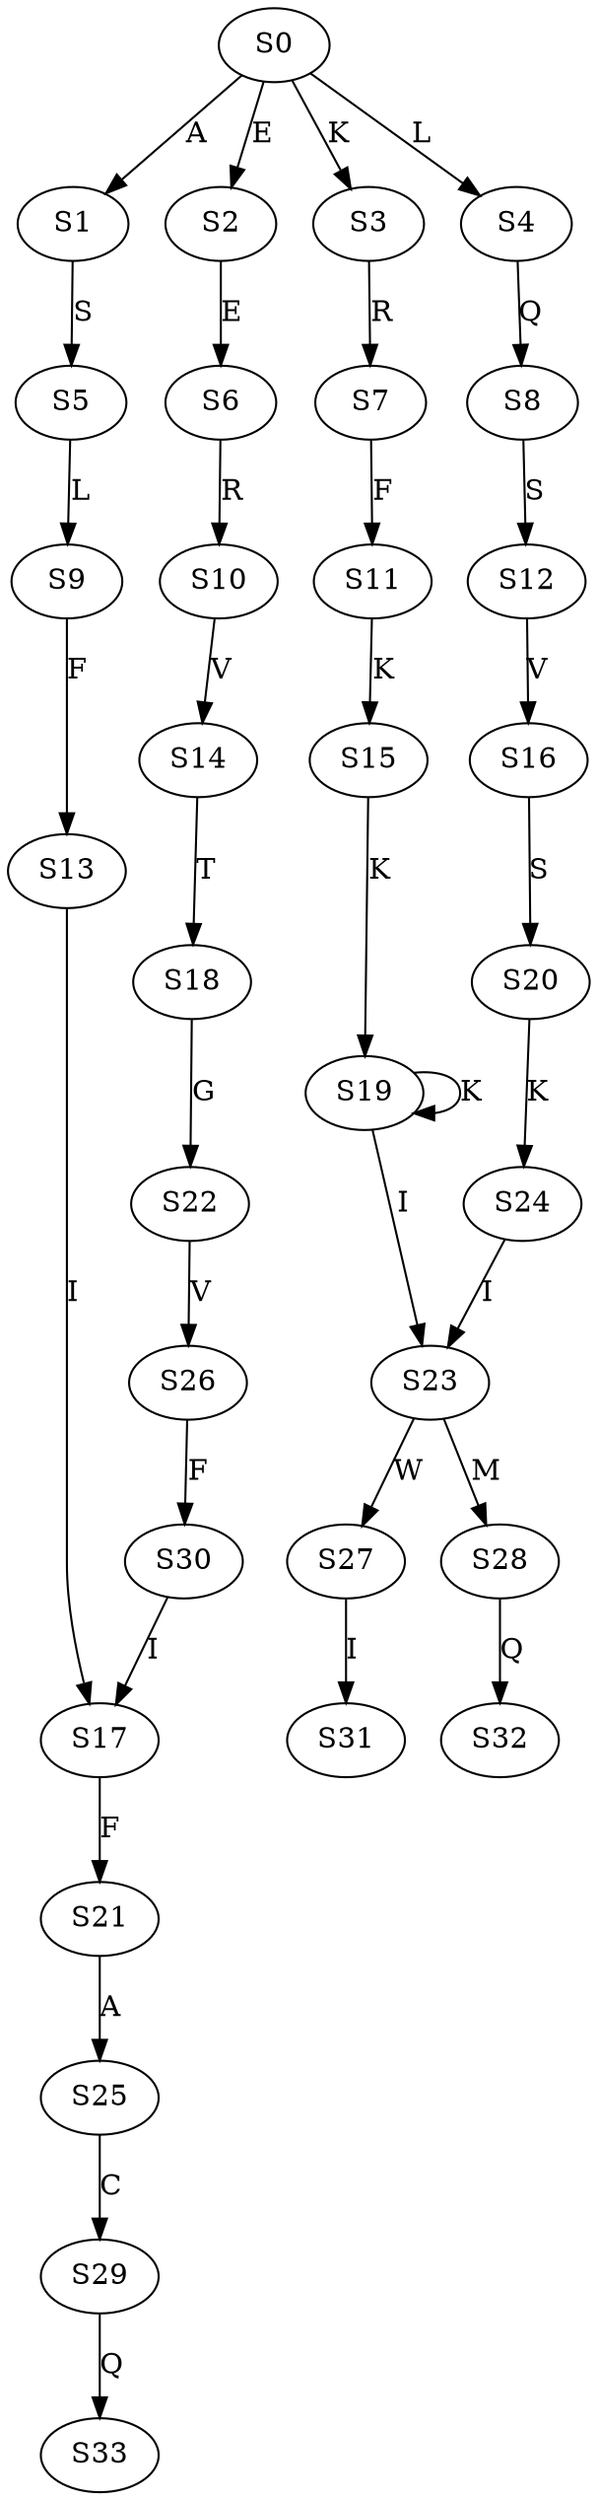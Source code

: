 strict digraph  {
	S0 -> S1 [ label = A ];
	S0 -> S2 [ label = E ];
	S0 -> S3 [ label = K ];
	S0 -> S4 [ label = L ];
	S1 -> S5 [ label = S ];
	S2 -> S6 [ label = E ];
	S3 -> S7 [ label = R ];
	S4 -> S8 [ label = Q ];
	S5 -> S9 [ label = L ];
	S6 -> S10 [ label = R ];
	S7 -> S11 [ label = F ];
	S8 -> S12 [ label = S ];
	S9 -> S13 [ label = F ];
	S10 -> S14 [ label = V ];
	S11 -> S15 [ label = K ];
	S12 -> S16 [ label = V ];
	S13 -> S17 [ label = I ];
	S14 -> S18 [ label = T ];
	S15 -> S19 [ label = K ];
	S16 -> S20 [ label = S ];
	S17 -> S21 [ label = F ];
	S18 -> S22 [ label = G ];
	S19 -> S23 [ label = I ];
	S19 -> S19 [ label = K ];
	S20 -> S24 [ label = K ];
	S21 -> S25 [ label = A ];
	S22 -> S26 [ label = V ];
	S23 -> S27 [ label = W ];
	S23 -> S28 [ label = M ];
	S24 -> S23 [ label = I ];
	S25 -> S29 [ label = C ];
	S26 -> S30 [ label = F ];
	S27 -> S31 [ label = I ];
	S28 -> S32 [ label = Q ];
	S29 -> S33 [ label = Q ];
	S30 -> S17 [ label = I ];
}
